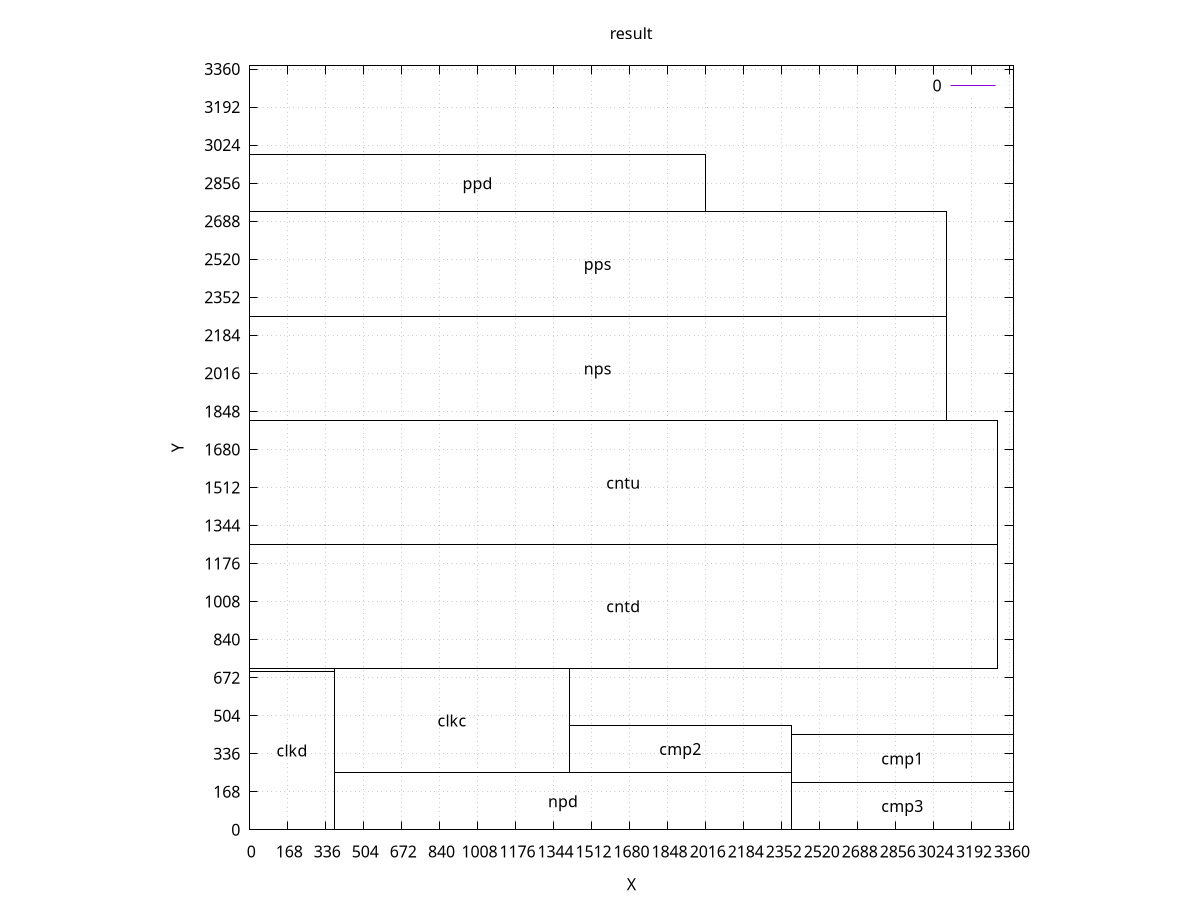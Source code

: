 reset
set title "result"
set xlabel "X"
set ylabel "Y"
set object 1 rect from 378,252 to 1414,714 lw 1 fs empty
set label "clkc" at 896,483 center
set object 2 rect from 0,0 to 378,700 lw 1 fs empty
set label "clkd" at 189,350 center
set object 3 rect from 2394,210 to 3374,420 lw 1 fs empty
set label "cmp1" at 2884,315 center
set object 4 rect from 1414,252 to 2394,462 lw 1 fs empty
set label "cmp2" at 1904,357 center
set object 5 rect from 2394,0 to 3374,210 lw 1 fs empty
set label "cmp3" at 2884,105 center
set object 6 rect from 0,714 to 3304,1260 lw 1 fs empty
set label "cntd" at 1652,987 center
set object 7 rect from 0,1260 to 3304,1806 lw 1 fs empty
set label "cntu" at 1652,1533 center
set object 8 rect from 378,0 to 2394,252 lw 1 fs empty
set label "npd" at 1386,126 center
set object 9 rect from 0,1806 to 3080,2268 lw 1 fs empty
set label "nps" at 1540,2037 center
set object 10 rect from 0,2730 to 2016,2982 lw 1 fs empty
set label "ppd" at 1008,2856 center
set object 11 rect from 0,2268 to 3080,2730 lw 1 fs empty
set label "pps" at 1540,2499 center
set xtics 168
set ytics 168
set size square
set grid  
plot [0:3374][0:3374] 0
set terminal png size 1024,768
set output "hp.png"
replot
set terminal x11 persist size 1024,768
replot
